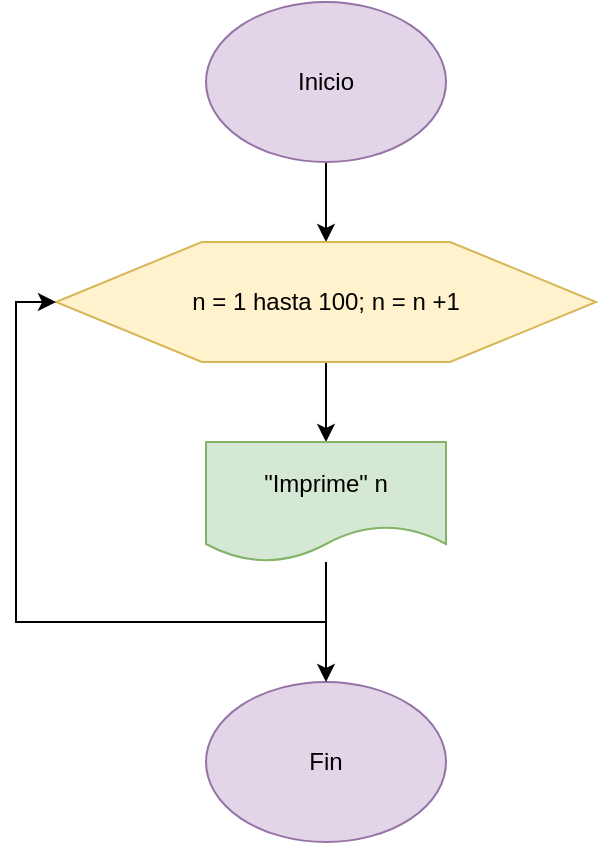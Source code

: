 <mxfile version="14.4.3" type="github">
  <diagram id="C5RBs43oDa-KdzZeNtuy" name="Page-1">
    <mxGraphModel dx="946" dy="662" grid="1" gridSize="10" guides="1" tooltips="1" connect="1" arrows="1" fold="1" page="1" pageScale="1" pageWidth="827" pageHeight="1169" math="0" shadow="0">
      <root>
        <mxCell id="WIyWlLk6GJQsqaUBKTNV-0" />
        <mxCell id="WIyWlLk6GJQsqaUBKTNV-1" parent="WIyWlLk6GJQsqaUBKTNV-0" />
        <mxCell id="oe6Ihu9N1JD7sNpRNsid-8" style="edgeStyle=orthogonalEdgeStyle;rounded=0;orthogonalLoop=1;jettySize=auto;html=1;entryX=0.5;entryY=0;entryDx=0;entryDy=0;" edge="1" parent="WIyWlLk6GJQsqaUBKTNV-1" source="oe6Ihu9N1JD7sNpRNsid-0" target="oe6Ihu9N1JD7sNpRNsid-2">
          <mxGeometry relative="1" as="geometry" />
        </mxCell>
        <mxCell id="oe6Ihu9N1JD7sNpRNsid-0" value="Inicio" style="ellipse;whiteSpace=wrap;html=1;fillColor=#e1d5e7;strokeColor=#9673a6;" vertex="1" parent="WIyWlLk6GJQsqaUBKTNV-1">
          <mxGeometry x="200" y="110" width="120" height="80" as="geometry" />
        </mxCell>
        <mxCell id="oe6Ihu9N1JD7sNpRNsid-9" style="edgeStyle=orthogonalEdgeStyle;rounded=0;orthogonalLoop=1;jettySize=auto;html=1;exitX=0.5;exitY=1;exitDx=0;exitDy=0;entryX=0.5;entryY=0;entryDx=0;entryDy=0;" edge="1" parent="WIyWlLk6GJQsqaUBKTNV-1" source="oe6Ihu9N1JD7sNpRNsid-2" target="oe6Ihu9N1JD7sNpRNsid-5">
          <mxGeometry relative="1" as="geometry" />
        </mxCell>
        <mxCell id="oe6Ihu9N1JD7sNpRNsid-2" value="" style="verticalLabelPosition=bottom;verticalAlign=top;html=1;shape=hexagon;perimeter=hexagonPerimeter2;arcSize=6;size=0.27;fillColor=#fff2cc;strokeColor=#d6b656;" vertex="1" parent="WIyWlLk6GJQsqaUBKTNV-1">
          <mxGeometry x="125" y="230" width="270" height="60" as="geometry" />
        </mxCell>
        <mxCell id="oe6Ihu9N1JD7sNpRNsid-3" value="Fin" style="ellipse;whiteSpace=wrap;html=1;fillColor=#e1d5e7;strokeColor=#9673a6;" vertex="1" parent="WIyWlLk6GJQsqaUBKTNV-1">
          <mxGeometry x="200" y="450" width="120" height="80" as="geometry" />
        </mxCell>
        <mxCell id="oe6Ihu9N1JD7sNpRNsid-4" value="n = 1 hasta 100; n = n +1" style="text;html=1;strokeColor=none;fillColor=none;align=center;verticalAlign=middle;whiteSpace=wrap;rounded=0;" vertex="1" parent="WIyWlLk6GJQsqaUBKTNV-1">
          <mxGeometry x="190" y="250" width="140" height="20" as="geometry" />
        </mxCell>
        <mxCell id="oe6Ihu9N1JD7sNpRNsid-10" style="edgeStyle=orthogonalEdgeStyle;rounded=0;orthogonalLoop=1;jettySize=auto;html=1;entryX=0.5;entryY=0;entryDx=0;entryDy=0;" edge="1" parent="WIyWlLk6GJQsqaUBKTNV-1" source="oe6Ihu9N1JD7sNpRNsid-5" target="oe6Ihu9N1JD7sNpRNsid-3">
          <mxGeometry relative="1" as="geometry" />
        </mxCell>
        <mxCell id="oe6Ihu9N1JD7sNpRNsid-11" style="edgeStyle=orthogonalEdgeStyle;rounded=0;orthogonalLoop=1;jettySize=auto;html=1;entryX=0;entryY=0.5;entryDx=0;entryDy=0;" edge="1" parent="WIyWlLk6GJQsqaUBKTNV-1" source="oe6Ihu9N1JD7sNpRNsid-5" target="oe6Ihu9N1JD7sNpRNsid-2">
          <mxGeometry relative="1" as="geometry">
            <Array as="points">
              <mxPoint x="260" y="420" />
              <mxPoint x="105" y="420" />
              <mxPoint x="105" y="260" />
            </Array>
          </mxGeometry>
        </mxCell>
        <mxCell id="oe6Ihu9N1JD7sNpRNsid-5" value="&quot;Imprime&quot; n" style="shape=document;whiteSpace=wrap;html=1;boundedLbl=1;fillColor=#d5e8d4;strokeColor=#82b366;" vertex="1" parent="WIyWlLk6GJQsqaUBKTNV-1">
          <mxGeometry x="200" y="330" width="120" height="60" as="geometry" />
        </mxCell>
      </root>
    </mxGraphModel>
  </diagram>
</mxfile>

